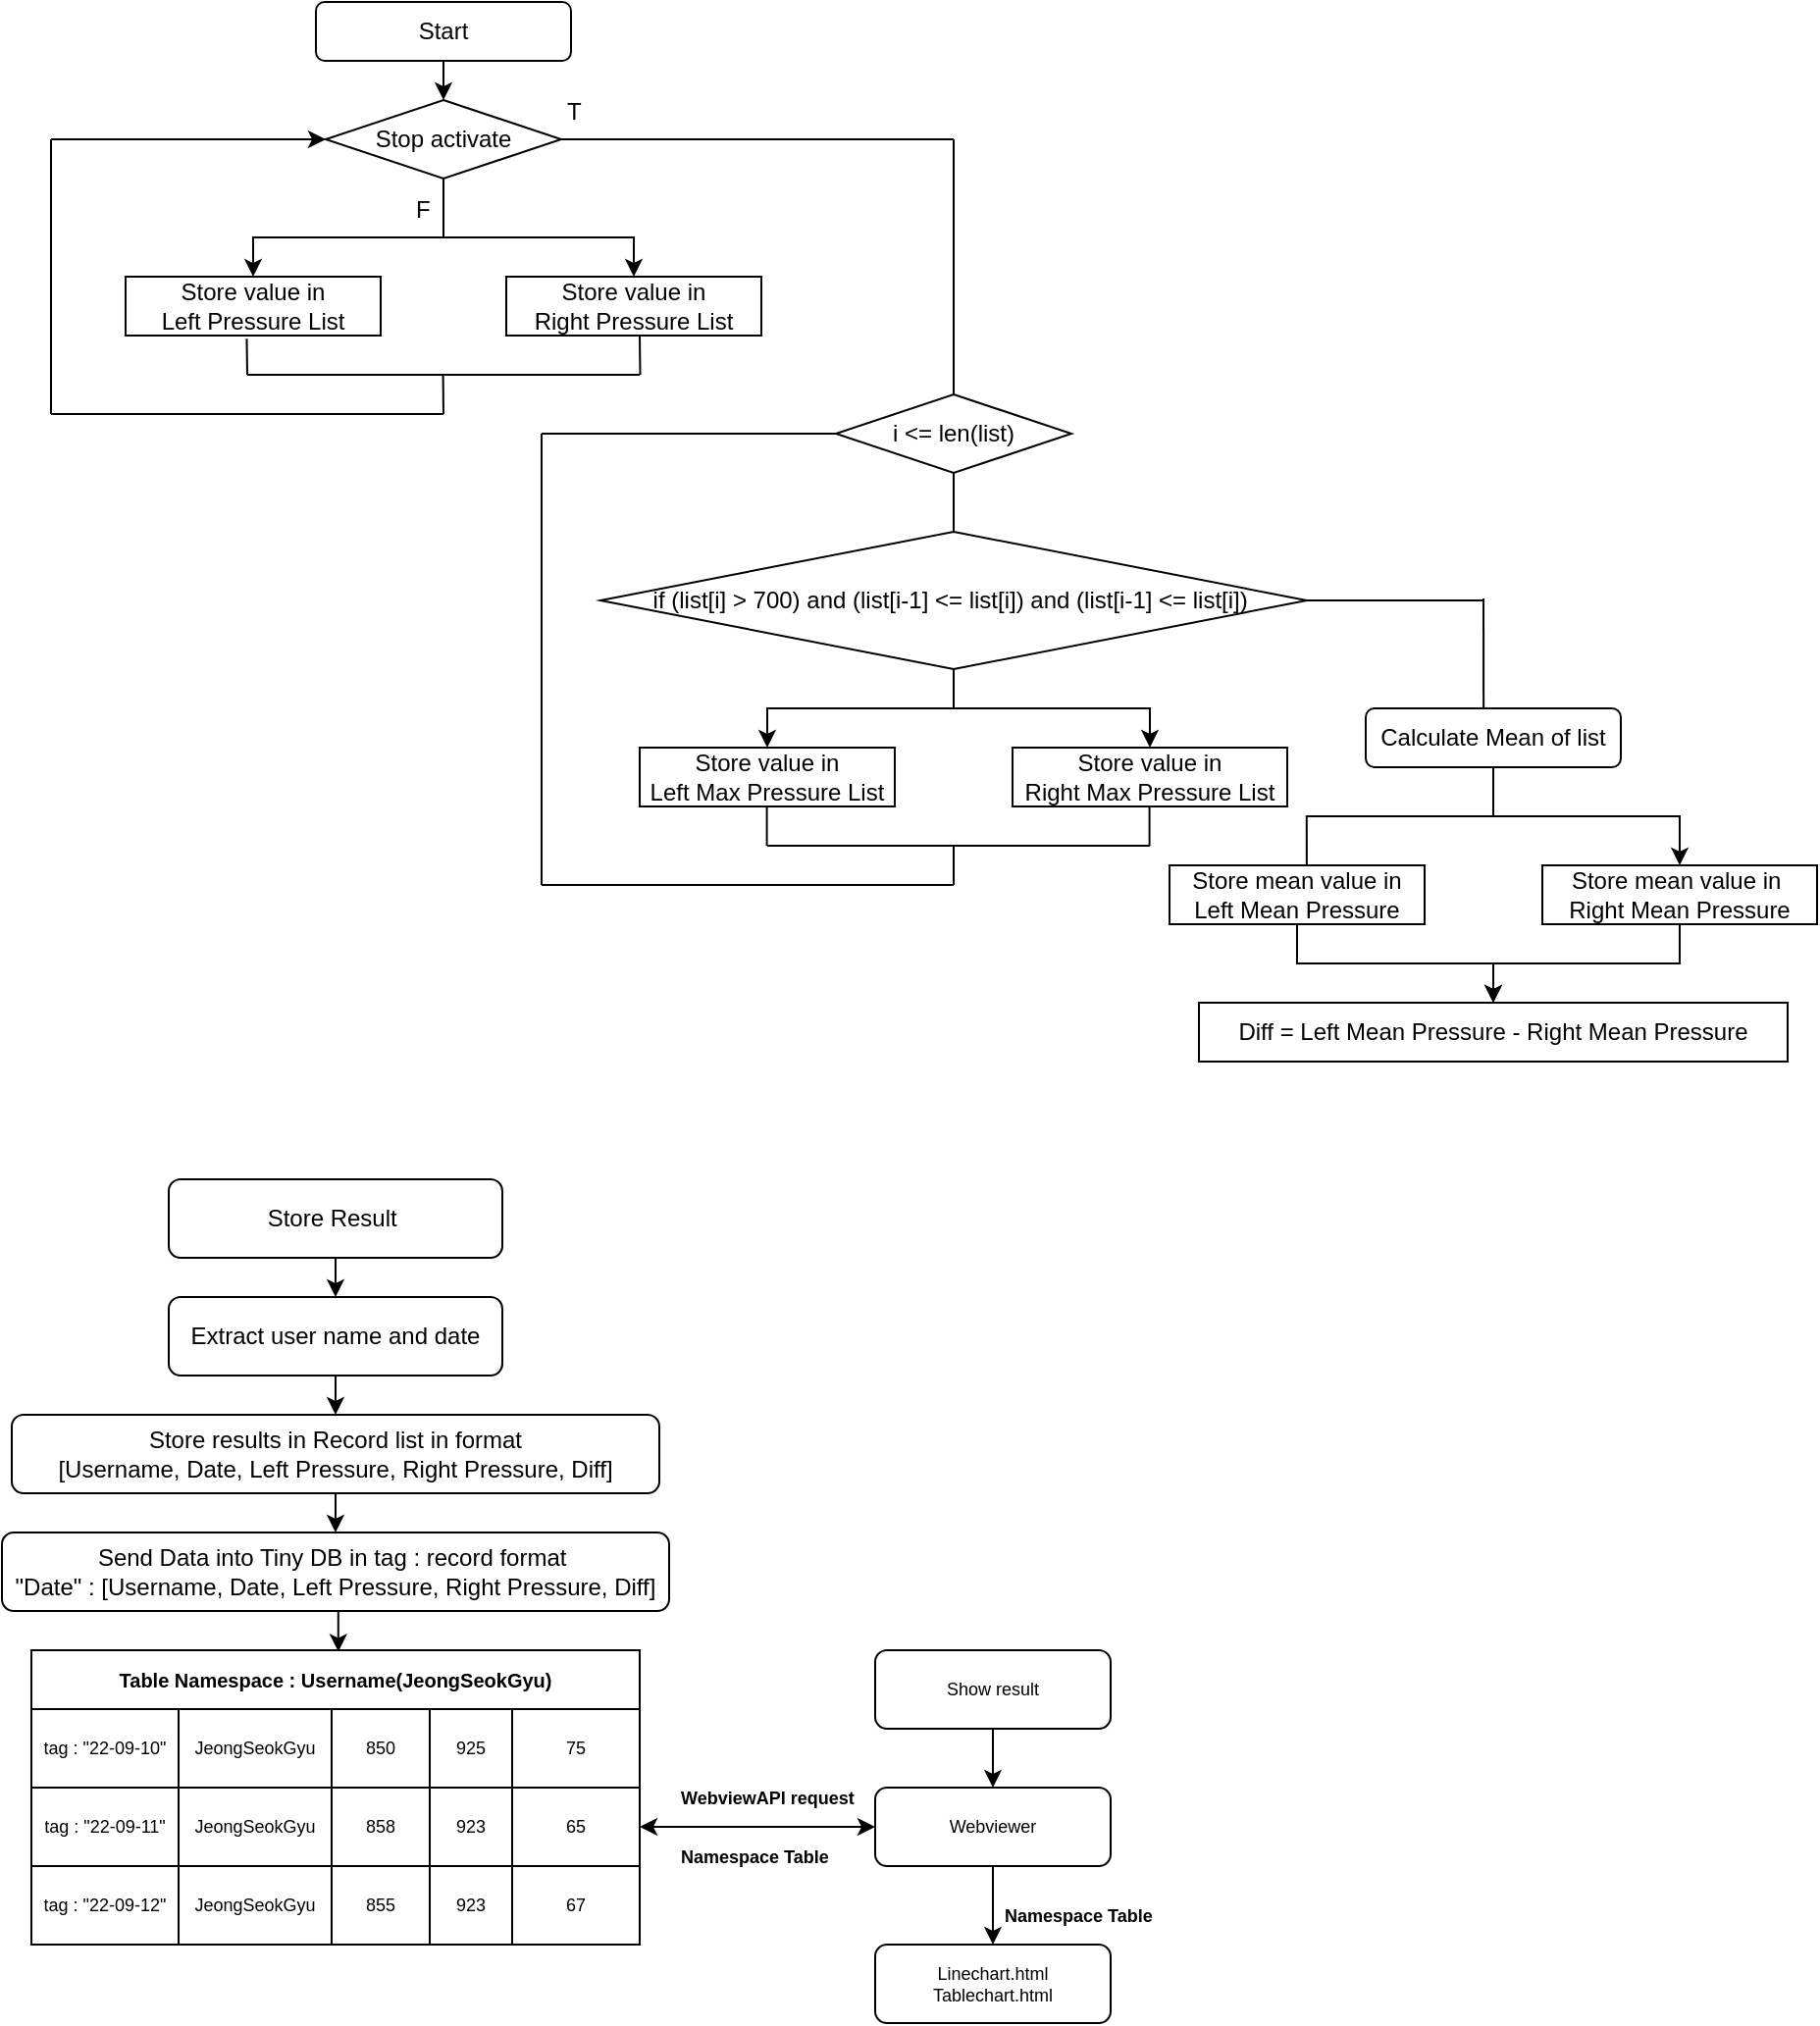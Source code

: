 <mxfile version="20.4.0" type="google"><diagram id="C5RBs43oDa-KdzZeNtuy" name="Page-1"><mxGraphModel grid="1" page="1" gridSize="10" guides="1" tooltips="1" connect="1" arrows="1" fold="1" pageScale="1" pageWidth="827" pageHeight="1169" math="0" shadow="0"><root><mxCell id="WIyWlLk6GJQsqaUBKTNV-0"/><mxCell id="WIyWlLk6GJQsqaUBKTNV-1" parent="WIyWlLk6GJQsqaUBKTNV-0"/><mxCell id="RaQaL58fpoecaa4k7Lys-17" style="edgeStyle=orthogonalEdgeStyle;rounded=0;orthogonalLoop=1;jettySize=auto;html=1;exitX=0.5;exitY=1;exitDx=0;exitDy=0;entryX=0.5;entryY=0;entryDx=0;entryDy=0;" edge="1" parent="WIyWlLk6GJQsqaUBKTNV-1" source="RaQaL58fpoecaa4k7Lys-1" target="RaQaL58fpoecaa4k7Lys-14"><mxGeometry relative="1" as="geometry"/></mxCell><mxCell id="RaQaL58fpoecaa4k7Lys-1" value="Start" style="rounded=1;whiteSpace=wrap;html=1;" vertex="1" parent="WIyWlLk6GJQsqaUBKTNV-1"><mxGeometry x="-555" y="120" width="130" height="30" as="geometry"/></mxCell><mxCell id="RaQaL58fpoecaa4k7Lys-18" style="edgeStyle=orthogonalEdgeStyle;rounded=0;orthogonalLoop=1;jettySize=auto;html=1;exitX=0.5;exitY=1;exitDx=0;exitDy=0;entryX=0.5;entryY=0;entryDx=0;entryDy=0;" edge="1" parent="WIyWlLk6GJQsqaUBKTNV-1" source="RaQaL58fpoecaa4k7Lys-14" target="RaQaL58fpoecaa4k7Lys-15"><mxGeometry relative="1" as="geometry"><Array as="points"><mxPoint x="-490" y="240"/><mxPoint x="-587" y="240"/></Array></mxGeometry></mxCell><mxCell id="RaQaL58fpoecaa4k7Lys-19" style="edgeStyle=orthogonalEdgeStyle;rounded=0;orthogonalLoop=1;jettySize=auto;html=1;exitX=0.5;exitY=1;exitDx=0;exitDy=0;" edge="1" parent="WIyWlLk6GJQsqaUBKTNV-1" source="RaQaL58fpoecaa4k7Lys-14" target="RaQaL58fpoecaa4k7Lys-16"><mxGeometry relative="1" as="geometry"><Array as="points"><mxPoint x="-490" y="240"/><mxPoint x="-393" y="240"/></Array></mxGeometry></mxCell><mxCell id="RaQaL58fpoecaa4k7Lys-14" value="Stop activate" style="rhombus;whiteSpace=wrap;html=1;" vertex="1" parent="WIyWlLk6GJQsqaUBKTNV-1"><mxGeometry x="-550" y="170" width="120" height="40" as="geometry"/></mxCell><mxCell id="RaQaL58fpoecaa4k7Lys-15" value="Store value in &lt;br&gt;Left Pressure List" style="rounded=0;whiteSpace=wrap;html=1;" vertex="1" parent="WIyWlLk6GJQsqaUBKTNV-1"><mxGeometry x="-652" y="260" width="130" height="30" as="geometry"/></mxCell><mxCell id="RaQaL58fpoecaa4k7Lys-16" value="Store value in &lt;br&gt;Right Pressure List" style="rounded=0;whiteSpace=wrap;html=1;" vertex="1" parent="WIyWlLk6GJQsqaUBKTNV-1"><mxGeometry x="-458" y="260" width="130" height="30" as="geometry"/></mxCell><mxCell id="RaQaL58fpoecaa4k7Lys-24" value="" style="endArrow=none;html=1;rounded=0;" edge="1" parent="WIyWlLk6GJQsqaUBKTNV-1"><mxGeometry width="50" height="50" relative="1" as="geometry"><mxPoint x="-690" y="330" as="sourcePoint"/><mxPoint x="-690" y="190" as="targetPoint"/></mxGeometry></mxCell><mxCell id="RaQaL58fpoecaa4k7Lys-26" value="" style="endArrow=classic;html=1;rounded=0;entryX=0;entryY=0.5;entryDx=0;entryDy=0;" edge="1" parent="WIyWlLk6GJQsqaUBKTNV-1" target="RaQaL58fpoecaa4k7Lys-14"><mxGeometry width="50" height="50" relative="1" as="geometry"><mxPoint x="-690" y="190" as="sourcePoint"/><mxPoint x="-640" y="140" as="targetPoint"/></mxGeometry></mxCell><mxCell id="RaQaL58fpoecaa4k7Lys-29" value="" style="endArrow=none;html=1;rounded=0;" edge="1" parent="WIyWlLk6GJQsqaUBKTNV-1"><mxGeometry width="50" height="50" relative="1" as="geometry"><mxPoint x="-690" y="330" as="sourcePoint"/><mxPoint x="-490" y="330" as="targetPoint"/></mxGeometry></mxCell><mxCell id="RaQaL58fpoecaa4k7Lys-30" value="" style="endArrow=none;html=1;rounded=0;" edge="1" parent="WIyWlLk6GJQsqaUBKTNV-1"><mxGeometry width="50" height="50" relative="1" as="geometry"><mxPoint x="-590" y="310" as="sourcePoint"/><mxPoint x="-490" y="310" as="targetPoint"/></mxGeometry></mxCell><mxCell id="RaQaL58fpoecaa4k7Lys-31" value="" style="endArrow=none;html=1;rounded=0;" edge="1" parent="WIyWlLk6GJQsqaUBKTNV-1"><mxGeometry width="50" height="50" relative="1" as="geometry"><mxPoint x="-500" y="310" as="sourcePoint"/><mxPoint x="-390" y="310" as="targetPoint"/></mxGeometry></mxCell><mxCell id="RaQaL58fpoecaa4k7Lys-32" value="" style="endArrow=none;html=1;rounded=0;entryX=0.475;entryY=1.053;entryDx=0;entryDy=0;entryPerimeter=0;" edge="1" parent="WIyWlLk6GJQsqaUBKTNV-1" target="RaQaL58fpoecaa4k7Lys-15"><mxGeometry width="50" height="50" relative="1" as="geometry"><mxPoint x="-590" y="310" as="sourcePoint"/><mxPoint x="-540" y="260" as="targetPoint"/></mxGeometry></mxCell><mxCell id="RaQaL58fpoecaa4k7Lys-33" value="" style="endArrow=none;html=1;rounded=0;entryX=0.475;entryY=1.053;entryDx=0;entryDy=0;entryPerimeter=0;" edge="1" parent="WIyWlLk6GJQsqaUBKTNV-1"><mxGeometry width="50" height="50" relative="1" as="geometry"><mxPoint x="-490" y="330" as="sourcePoint"/><mxPoint x="-490.2" y="310.0" as="targetPoint"/></mxGeometry></mxCell><mxCell id="RaQaL58fpoecaa4k7Lys-34" value="" style="endArrow=none;html=1;rounded=0;" edge="1" parent="WIyWlLk6GJQsqaUBKTNV-1"><mxGeometry width="50" height="50" relative="1" as="geometry"><mxPoint x="-389.75" y="310" as="sourcePoint"/><mxPoint x="-390" y="290" as="targetPoint"/></mxGeometry></mxCell><mxCell id="RaQaL58fpoecaa4k7Lys-35" value="F" style="text;strokeColor=none;fillColor=none;align=left;verticalAlign=middle;spacingLeft=4;spacingRight=4;overflow=hidden;points=[[0,0.5],[1,0.5]];portConstraint=eastwest;rotatable=0;" vertex="1" parent="WIyWlLk6GJQsqaUBKTNV-1"><mxGeometry x="-510" y="210" width="20" height="30" as="geometry"/></mxCell><mxCell id="RaQaL58fpoecaa4k7Lys-37" value="" style="endArrow=none;html=1;rounded=0;" edge="1" parent="WIyWlLk6GJQsqaUBKTNV-1"><mxGeometry width="50" height="50" relative="1" as="geometry"><mxPoint x="-430" y="190" as="sourcePoint"/><mxPoint x="-230" y="190" as="targetPoint"/></mxGeometry></mxCell><mxCell id="RaQaL58fpoecaa4k7Lys-38" value="" style="endArrow=none;html=1;rounded=0;" edge="1" parent="WIyWlLk6GJQsqaUBKTNV-1"><mxGeometry width="50" height="50" relative="1" as="geometry"><mxPoint x="-230" y="320" as="sourcePoint"/><mxPoint x="-230" y="190" as="targetPoint"/></mxGeometry></mxCell><mxCell id="RaQaL58fpoecaa4k7Lys-39" value="i &amp;lt;= len(list)" style="rhombus;whiteSpace=wrap;html=1;" vertex="1" parent="WIyWlLk6GJQsqaUBKTNV-1"><mxGeometry x="-290" y="320" width="120" height="40" as="geometry"/></mxCell><mxCell id="RaQaL58fpoecaa4k7Lys-40" value="" style="endArrow=none;html=1;rounded=0;" edge="1" parent="WIyWlLk6GJQsqaUBKTNV-1"><mxGeometry width="50" height="50" relative="1" as="geometry"><mxPoint x="-230" y="390" as="sourcePoint"/><mxPoint x="-230" y="360" as="targetPoint"/></mxGeometry></mxCell><mxCell id="RaQaL58fpoecaa4k7Lys-45" style="edgeStyle=orthogonalEdgeStyle;rounded=0;orthogonalLoop=1;jettySize=auto;html=1;exitX=0.5;exitY=1;exitDx=0;exitDy=0;entryX=0.5;entryY=0;entryDx=0;entryDy=0;" edge="1" parent="WIyWlLk6GJQsqaUBKTNV-1" source="RaQaL58fpoecaa4k7Lys-41" target="RaQaL58fpoecaa4k7Lys-43"><mxGeometry relative="1" as="geometry"/></mxCell><mxCell id="RaQaL58fpoecaa4k7Lys-46" style="edgeStyle=orthogonalEdgeStyle;rounded=0;orthogonalLoop=1;jettySize=auto;html=1;exitX=0.5;exitY=1;exitDx=0;exitDy=0;entryX=0.5;entryY=0;entryDx=0;entryDy=0;" edge="1" parent="WIyWlLk6GJQsqaUBKTNV-1" source="RaQaL58fpoecaa4k7Lys-41" target="RaQaL58fpoecaa4k7Lys-44"><mxGeometry relative="1" as="geometry"/></mxCell><mxCell id="RaQaL58fpoecaa4k7Lys-41" value="if (list[i] &amp;gt; 700) and (list[i-1] &amp;lt;= list[i]) and (list[i-1] &amp;lt;= list[i])&amp;nbsp;" style="rhombus;whiteSpace=wrap;html=1;" vertex="1" parent="WIyWlLk6GJQsqaUBKTNV-1"><mxGeometry x="-410" y="390" width="360" height="70" as="geometry"/></mxCell><mxCell id="RaQaL58fpoecaa4k7Lys-43" value="Store value in &lt;br&gt;Left Max Pressure List" style="rounded=0;whiteSpace=wrap;html=1;" vertex="1" parent="WIyWlLk6GJQsqaUBKTNV-1"><mxGeometry x="-390" y="500" width="130" height="30" as="geometry"/></mxCell><mxCell id="RaQaL58fpoecaa4k7Lys-44" value="Store value in &lt;br&gt;Right Max Pressure List" style="rounded=0;whiteSpace=wrap;html=1;" vertex="1" parent="WIyWlLk6GJQsqaUBKTNV-1"><mxGeometry x="-200" y="500" width="140" height="30" as="geometry"/></mxCell><mxCell id="RaQaL58fpoecaa4k7Lys-47" value="T" style="text;strokeColor=none;fillColor=none;align=left;verticalAlign=middle;spacingLeft=4;spacingRight=4;overflow=hidden;points=[[0,0.5],[1,0.5]];portConstraint=eastwest;rotatable=0;" vertex="1" parent="WIyWlLk6GJQsqaUBKTNV-1"><mxGeometry x="-433" y="160" width="20" height="30" as="geometry"/></mxCell><mxCell id="RaQaL58fpoecaa4k7Lys-49" value="" style="endArrow=none;html=1;rounded=0;" edge="1" parent="WIyWlLk6GJQsqaUBKTNV-1"><mxGeometry width="50" height="50" relative="1" as="geometry"><mxPoint x="-325.2" y="550" as="sourcePoint"/><mxPoint x="-325.2" y="530" as="targetPoint"/><Array as="points"><mxPoint x="-325.2" y="540"/></Array></mxGeometry></mxCell><mxCell id="RaQaL58fpoecaa4k7Lys-50" value="" style="endArrow=none;html=1;rounded=0;" edge="1" parent="WIyWlLk6GJQsqaUBKTNV-1"><mxGeometry width="50" height="50" relative="1" as="geometry"><mxPoint x="-130.2" y="550" as="sourcePoint"/><mxPoint x="-130.2" y="530" as="targetPoint"/><Array as="points"><mxPoint x="-130.2" y="540"/></Array></mxGeometry></mxCell><mxCell id="RaQaL58fpoecaa4k7Lys-51" value="" style="endArrow=none;html=1;rounded=0;" edge="1" parent="WIyWlLk6GJQsqaUBKTNV-1"><mxGeometry width="50" height="50" relative="1" as="geometry"><mxPoint x="-325" y="550" as="sourcePoint"/><mxPoint x="-130" y="550" as="targetPoint"/></mxGeometry></mxCell><mxCell id="RaQaL58fpoecaa4k7Lys-52" value="" style="endArrow=none;html=1;rounded=0;" edge="1" parent="WIyWlLk6GJQsqaUBKTNV-1"><mxGeometry width="50" height="50" relative="1" as="geometry"><mxPoint x="-230" y="570" as="sourcePoint"/><mxPoint x="-230" y="550" as="targetPoint"/></mxGeometry></mxCell><mxCell id="RaQaL58fpoecaa4k7Lys-53" value="" style="endArrow=none;html=1;rounded=0;" edge="1" parent="WIyWlLk6GJQsqaUBKTNV-1"><mxGeometry width="50" height="50" relative="1" as="geometry"><mxPoint x="-440" y="570" as="sourcePoint"/><mxPoint x="-230" y="570" as="targetPoint"/></mxGeometry></mxCell><mxCell id="RaQaL58fpoecaa4k7Lys-54" value="" style="endArrow=none;html=1;rounded=0;" edge="1" parent="WIyWlLk6GJQsqaUBKTNV-1"><mxGeometry width="50" height="50" relative="1" as="geometry"><mxPoint x="-440" y="570" as="sourcePoint"/><mxPoint x="-440" y="340" as="targetPoint"/></mxGeometry></mxCell><mxCell id="RaQaL58fpoecaa4k7Lys-55" value="" style="endArrow=none;html=1;rounded=0;entryX=0;entryY=0.5;entryDx=0;entryDy=0;" edge="1" parent="WIyWlLk6GJQsqaUBKTNV-1" target="RaQaL58fpoecaa4k7Lys-39"><mxGeometry width="50" height="50" relative="1" as="geometry"><mxPoint x="-440" y="340" as="sourcePoint"/><mxPoint x="-390" y="290" as="targetPoint"/></mxGeometry></mxCell><mxCell id="RaQaL58fpoecaa4k7Lys-57" value="" style="endArrow=none;html=1;rounded=0;exitX=1;exitY=0.5;exitDx=0;exitDy=0;" edge="1" parent="WIyWlLk6GJQsqaUBKTNV-1" source="RaQaL58fpoecaa4k7Lys-41"><mxGeometry width="50" height="50" relative="1" as="geometry"><mxPoint x="-70" y="424.86" as="sourcePoint"/><mxPoint x="40" y="425" as="targetPoint"/></mxGeometry></mxCell><mxCell id="RaQaL58fpoecaa4k7Lys-64" style="edgeStyle=orthogonalEdgeStyle;rounded=0;orthogonalLoop=1;jettySize=auto;html=1;exitX=0.5;exitY=1;exitDx=0;exitDy=0;entryX=0.538;entryY=0.333;entryDx=0;entryDy=0;entryPerimeter=0;" edge="1" parent="WIyWlLk6GJQsqaUBKTNV-1" source="RaQaL58fpoecaa4k7Lys-58" target="RaQaL58fpoecaa4k7Lys-60"><mxGeometry relative="1" as="geometry"><Array as="points"><mxPoint x="45" y="535"/><mxPoint x="-50" y="535"/></Array></mxGeometry></mxCell><mxCell id="RaQaL58fpoecaa4k7Lys-65" style="edgeStyle=orthogonalEdgeStyle;rounded=0;orthogonalLoop=1;jettySize=auto;html=1;exitX=0.5;exitY=1;exitDx=0;exitDy=0;entryX=0.5;entryY=0;entryDx=0;entryDy=0;" edge="1" parent="WIyWlLk6GJQsqaUBKTNV-1" source="RaQaL58fpoecaa4k7Lys-58" target="RaQaL58fpoecaa4k7Lys-61"><mxGeometry relative="1" as="geometry"/></mxCell><mxCell id="RaQaL58fpoecaa4k7Lys-58" value="Calculate Mean of list" style="rounded=1;whiteSpace=wrap;html=1;" vertex="1" parent="WIyWlLk6GJQsqaUBKTNV-1"><mxGeometry x="-20" y="480" width="130" height="30" as="geometry"/></mxCell><mxCell id="RaQaL58fpoecaa4k7Lys-59" value="" style="endArrow=none;html=1;rounded=0;exitX=0.462;exitY=0;exitDx=0;exitDy=0;exitPerimeter=0;" edge="1" parent="WIyWlLk6GJQsqaUBKTNV-1" source="RaQaL58fpoecaa4k7Lys-58"><mxGeometry width="50" height="50" relative="1" as="geometry"><mxPoint x="40" y="470" as="sourcePoint"/><mxPoint x="40" y="424" as="targetPoint"/></mxGeometry></mxCell><mxCell id="RaQaL58fpoecaa4k7Lys-68" style="edgeStyle=orthogonalEdgeStyle;rounded=0;orthogonalLoop=1;jettySize=auto;html=1;exitX=0.5;exitY=1;exitDx=0;exitDy=0;" edge="1" parent="WIyWlLk6GJQsqaUBKTNV-1" source="RaQaL58fpoecaa4k7Lys-60" target="RaQaL58fpoecaa4k7Lys-67"><mxGeometry relative="1" as="geometry"/></mxCell><mxCell id="RaQaL58fpoecaa4k7Lys-60" value="Store mean value in&lt;br&gt;Left Mean Pressure" style="rounded=0;whiteSpace=wrap;html=1;" vertex="1" parent="WIyWlLk6GJQsqaUBKTNV-1"><mxGeometry x="-120" y="560" width="130" height="30" as="geometry"/></mxCell><mxCell id="RaQaL58fpoecaa4k7Lys-69" style="edgeStyle=orthogonalEdgeStyle;rounded=0;orthogonalLoop=1;jettySize=auto;html=1;exitX=0.5;exitY=1;exitDx=0;exitDy=0;entryX=0.5;entryY=0;entryDx=0;entryDy=0;" edge="1" parent="WIyWlLk6GJQsqaUBKTNV-1" source="RaQaL58fpoecaa4k7Lys-61" target="RaQaL58fpoecaa4k7Lys-67"><mxGeometry relative="1" as="geometry"/></mxCell><mxCell id="RaQaL58fpoecaa4k7Lys-61" value="Store mean value in&amp;nbsp;&lt;br&gt;Right Mean Pressure" style="rounded=0;whiteSpace=wrap;html=1;" vertex="1" parent="WIyWlLk6GJQsqaUBKTNV-1"><mxGeometry x="70" y="560" width="140" height="30" as="geometry"/></mxCell><mxCell id="RaQaL58fpoecaa4k7Lys-67" value="Diff = Left Mean Pressure - Right Mean Pressure" style="rounded=0;whiteSpace=wrap;html=1;" vertex="1" parent="WIyWlLk6GJQsqaUBKTNV-1"><mxGeometry x="-105" y="630" width="300" height="30" as="geometry"/></mxCell><mxCell id="zGmAkVm0yQ4UwdFngNpJ-0" style="edgeStyle=orthogonalEdgeStyle;rounded=0;orthogonalLoop=1;jettySize=auto;html=1;exitX=0.5;exitY=1;exitDx=0;exitDy=0;entryX=0.5;entryY=0;entryDx=0;entryDy=0;" edge="1" parent="WIyWlLk6GJQsqaUBKTNV-1" source="RaQaL58fpoecaa4k7Lys-70" target="RaQaL58fpoecaa4k7Lys-71"><mxGeometry relative="1" as="geometry"/></mxCell><mxCell id="RaQaL58fpoecaa4k7Lys-70" value="Store Result&amp;nbsp;" style="rounded=1;whiteSpace=wrap;html=1;" vertex="1" parent="WIyWlLk6GJQsqaUBKTNV-1"><mxGeometry x="-630" y="720" width="170" height="40" as="geometry"/></mxCell><mxCell id="zGmAkVm0yQ4UwdFngNpJ-1" style="edgeStyle=orthogonalEdgeStyle;rounded=0;orthogonalLoop=1;jettySize=auto;html=1;exitX=0.5;exitY=1;exitDx=0;exitDy=0;entryX=0.5;entryY=0;entryDx=0;entryDy=0;" edge="1" parent="WIyWlLk6GJQsqaUBKTNV-1" source="RaQaL58fpoecaa4k7Lys-71" target="RaQaL58fpoecaa4k7Lys-72"><mxGeometry relative="1" as="geometry"/></mxCell><mxCell id="RaQaL58fpoecaa4k7Lys-71" value="Extract user name and date" style="rounded=1;whiteSpace=wrap;html=1;" vertex="1" parent="WIyWlLk6GJQsqaUBKTNV-1"><mxGeometry x="-630" y="780" width="170" height="40" as="geometry"/></mxCell><mxCell id="zGmAkVm0yQ4UwdFngNpJ-16" style="edgeStyle=orthogonalEdgeStyle;rounded=0;orthogonalLoop=1;jettySize=auto;html=1;exitX=0.5;exitY=1;exitDx=0;exitDy=0;entryX=0.5;entryY=0;entryDx=0;entryDy=0;" edge="1" parent="WIyWlLk6GJQsqaUBKTNV-1" source="RaQaL58fpoecaa4k7Lys-72" target="zGmAkVm0yQ4UwdFngNpJ-15"><mxGeometry relative="1" as="geometry"/></mxCell><mxCell id="RaQaL58fpoecaa4k7Lys-72" value="Store results in Record list in format &lt;br&gt;[Username, Date, Left Pressure, Right Pressure, Diff]" style="rounded=1;whiteSpace=wrap;html=1;" vertex="1" parent="WIyWlLk6GJQsqaUBKTNV-1"><mxGeometry x="-710" y="840" width="330" height="40" as="geometry"/></mxCell><mxCell id="zGmAkVm0yQ4UwdFngNpJ-17" style="edgeStyle=orthogonalEdgeStyle;rounded=0;orthogonalLoop=1;jettySize=auto;html=1;exitX=0.5;exitY=1;exitDx=0;exitDy=0;entryX=0.48;entryY=0.003;entryDx=0;entryDy=0;entryPerimeter=0;" edge="1" parent="WIyWlLk6GJQsqaUBKTNV-1" source="zGmAkVm0yQ4UwdFngNpJ-15"><mxGeometry relative="1" as="geometry"><mxPoint x="-543.6" y="960.69" as="targetPoint"/></mxGeometry></mxCell><mxCell id="zGmAkVm0yQ4UwdFngNpJ-15" value="Send Data into Tiny DB in tag : record format&amp;nbsp;&lt;br&gt;&quot;Date&quot; : [Username, Date, Left Pressure, Right Pressure, Diff]" style="rounded=1;whiteSpace=wrap;html=1;" vertex="1" parent="WIyWlLk6GJQsqaUBKTNV-1"><mxGeometry x="-715" y="900" width="340" height="40" as="geometry"/></mxCell><mxCell id="zGmAkVm0yQ4UwdFngNpJ-26" value="Table Namespace : Username(JeongSeokGyu)" style="shape=table;startSize=30;container=1;collapsible=0;childLayout=tableLayout;fontStyle=1;align=center;fontSize=10;" vertex="1" parent="WIyWlLk6GJQsqaUBKTNV-1"><mxGeometry x="-700" y="960" width="310" height="150" as="geometry"/></mxCell><mxCell id="zGmAkVm0yQ4UwdFngNpJ-27" value="" style="shape=tableRow;horizontal=0;startSize=0;swimlaneHead=0;swimlaneBody=0;top=0;left=0;bottom=0;right=0;collapsible=0;dropTarget=0;fillColor=none;points=[[0,0.5],[1,0.5]];portConstraint=eastwest;fontSize=9;" vertex="1" parent="zGmAkVm0yQ4UwdFngNpJ-26"><mxGeometry y="30" width="310" height="40" as="geometry"/></mxCell><mxCell id="zGmAkVm0yQ4UwdFngNpJ-28" value="tag : &quot;22-09-10&quot;" style="shape=partialRectangle;html=1;whiteSpace=wrap;connectable=0;fillColor=none;top=0;left=0;bottom=0;right=0;overflow=hidden;fontSize=9;" vertex="1" parent="zGmAkVm0yQ4UwdFngNpJ-27"><mxGeometry width="75" height="40" as="geometry"><mxRectangle width="75" height="40" as="alternateBounds"/></mxGeometry></mxCell><mxCell id="zGmAkVm0yQ4UwdFngNpJ-29" value="JeongSeokGyu" style="shape=partialRectangle;html=1;whiteSpace=wrap;connectable=0;fillColor=none;top=0;left=0;bottom=0;right=0;overflow=hidden;fontSize=9;" vertex="1" parent="zGmAkVm0yQ4UwdFngNpJ-27"><mxGeometry x="75" width="78" height="40" as="geometry"><mxRectangle width="78" height="40" as="alternateBounds"/></mxGeometry></mxCell><mxCell id="zGmAkVm0yQ4UwdFngNpJ-30" value="850" style="shape=partialRectangle;html=1;whiteSpace=wrap;connectable=0;fillColor=none;top=0;left=0;bottom=0;right=0;overflow=hidden;fontSize=9;" vertex="1" parent="zGmAkVm0yQ4UwdFngNpJ-27"><mxGeometry x="153" width="50" height="40" as="geometry"><mxRectangle width="50" height="40" as="alternateBounds"/></mxGeometry></mxCell><mxCell id="zGmAkVm0yQ4UwdFngNpJ-39" value="925" style="shape=partialRectangle;html=1;whiteSpace=wrap;connectable=0;fillColor=none;top=0;left=0;bottom=0;right=0;overflow=hidden;fontSize=9;" vertex="1" parent="zGmAkVm0yQ4UwdFngNpJ-27"><mxGeometry x="203" width="42" height="40" as="geometry"><mxRectangle width="42" height="40" as="alternateBounds"/></mxGeometry></mxCell><mxCell id="zGmAkVm0yQ4UwdFngNpJ-42" value="75" style="shape=partialRectangle;html=1;whiteSpace=wrap;connectable=0;fillColor=none;top=0;left=0;bottom=0;right=0;overflow=hidden;fontSize=9;" vertex="1" parent="zGmAkVm0yQ4UwdFngNpJ-27"><mxGeometry x="245" width="65" height="40" as="geometry"><mxRectangle width="65" height="40" as="alternateBounds"/></mxGeometry></mxCell><mxCell id="zGmAkVm0yQ4UwdFngNpJ-31" value="" style="shape=tableRow;horizontal=0;startSize=0;swimlaneHead=0;swimlaneBody=0;top=0;left=0;bottom=0;right=0;collapsible=0;dropTarget=0;fillColor=none;points=[[0,0.5],[1,0.5]];portConstraint=eastwest;fontSize=9;" vertex="1" parent="zGmAkVm0yQ4UwdFngNpJ-26"><mxGeometry y="70" width="310" height="40" as="geometry"/></mxCell><mxCell id="zGmAkVm0yQ4UwdFngNpJ-32" value="tag : &quot;22-09-11&quot;" style="shape=partialRectangle;html=1;whiteSpace=wrap;connectable=0;fillColor=none;top=0;left=0;bottom=0;right=0;overflow=hidden;fontSize=9;" vertex="1" parent="zGmAkVm0yQ4UwdFngNpJ-31"><mxGeometry width="75" height="40" as="geometry"><mxRectangle width="75" height="40" as="alternateBounds"/></mxGeometry></mxCell><mxCell id="zGmAkVm0yQ4UwdFngNpJ-33" value="JeongSeokGyu" style="shape=partialRectangle;html=1;whiteSpace=wrap;connectable=0;fillColor=none;top=0;left=0;bottom=0;right=0;overflow=hidden;fontSize=9;" vertex="1" parent="zGmAkVm0yQ4UwdFngNpJ-31"><mxGeometry x="75" width="78" height="40" as="geometry"><mxRectangle width="78" height="40" as="alternateBounds"/></mxGeometry></mxCell><mxCell id="zGmAkVm0yQ4UwdFngNpJ-34" value="858" style="shape=partialRectangle;html=1;whiteSpace=wrap;connectable=0;fillColor=none;top=0;left=0;bottom=0;right=0;overflow=hidden;fontSize=9;" vertex="1" parent="zGmAkVm0yQ4UwdFngNpJ-31"><mxGeometry x="153" width="50" height="40" as="geometry"><mxRectangle width="50" height="40" as="alternateBounds"/></mxGeometry></mxCell><mxCell id="zGmAkVm0yQ4UwdFngNpJ-40" value="923" style="shape=partialRectangle;html=1;whiteSpace=wrap;connectable=0;fillColor=none;top=0;left=0;bottom=0;right=0;overflow=hidden;fontSize=9;" vertex="1" parent="zGmAkVm0yQ4UwdFngNpJ-31"><mxGeometry x="203" width="42" height="40" as="geometry"><mxRectangle width="42" height="40" as="alternateBounds"/></mxGeometry></mxCell><mxCell id="zGmAkVm0yQ4UwdFngNpJ-43" value="65" style="shape=partialRectangle;html=1;whiteSpace=wrap;connectable=0;fillColor=none;top=0;left=0;bottom=0;right=0;overflow=hidden;fontSize=9;" vertex="1" parent="zGmAkVm0yQ4UwdFngNpJ-31"><mxGeometry x="245" width="65" height="40" as="geometry"><mxRectangle width="65" height="40" as="alternateBounds"/></mxGeometry></mxCell><mxCell id="zGmAkVm0yQ4UwdFngNpJ-35" value="" style="shape=tableRow;horizontal=0;startSize=0;swimlaneHead=0;swimlaneBody=0;top=0;left=0;bottom=0;right=0;collapsible=0;dropTarget=0;fillColor=none;points=[[0,0.5],[1,0.5]];portConstraint=eastwest;fontSize=9;" vertex="1" parent="zGmAkVm0yQ4UwdFngNpJ-26"><mxGeometry y="110" width="310" height="40" as="geometry"/></mxCell><mxCell id="zGmAkVm0yQ4UwdFngNpJ-36" value="tag : &quot;22-09-12&quot;" style="shape=partialRectangle;html=1;whiteSpace=wrap;connectable=0;fillColor=none;top=0;left=0;bottom=0;right=0;overflow=hidden;fontSize=9;" vertex="1" parent="zGmAkVm0yQ4UwdFngNpJ-35"><mxGeometry width="75" height="40" as="geometry"><mxRectangle width="75" height="40" as="alternateBounds"/></mxGeometry></mxCell><mxCell id="zGmAkVm0yQ4UwdFngNpJ-37" value="JeongSeokGyu" style="shape=partialRectangle;html=1;whiteSpace=wrap;connectable=0;fillColor=none;top=0;left=0;bottom=0;right=0;overflow=hidden;fontSize=9;" vertex="1" parent="zGmAkVm0yQ4UwdFngNpJ-35"><mxGeometry x="75" width="78" height="40" as="geometry"><mxRectangle width="78" height="40" as="alternateBounds"/></mxGeometry></mxCell><mxCell id="zGmAkVm0yQ4UwdFngNpJ-38" value="855" style="shape=partialRectangle;html=1;whiteSpace=wrap;connectable=0;fillColor=none;top=0;left=0;bottom=0;right=0;overflow=hidden;fontSize=9;" vertex="1" parent="zGmAkVm0yQ4UwdFngNpJ-35"><mxGeometry x="153" width="50" height="40" as="geometry"><mxRectangle width="50" height="40" as="alternateBounds"/></mxGeometry></mxCell><mxCell id="zGmAkVm0yQ4UwdFngNpJ-41" value="923" style="shape=partialRectangle;html=1;whiteSpace=wrap;connectable=0;fillColor=none;top=0;left=0;bottom=0;right=0;overflow=hidden;fontSize=9;" vertex="1" parent="zGmAkVm0yQ4UwdFngNpJ-35"><mxGeometry x="203" width="42" height="40" as="geometry"><mxRectangle width="42" height="40" as="alternateBounds"/></mxGeometry></mxCell><mxCell id="zGmAkVm0yQ4UwdFngNpJ-44" value="67" style="shape=partialRectangle;html=1;whiteSpace=wrap;connectable=0;fillColor=none;top=0;left=0;bottom=0;right=0;overflow=hidden;fontSize=9;" vertex="1" parent="zGmAkVm0yQ4UwdFngNpJ-35"><mxGeometry x="245" width="65" height="40" as="geometry"><mxRectangle width="65" height="40" as="alternateBounds"/></mxGeometry></mxCell><mxCell id="zGmAkVm0yQ4UwdFngNpJ-48" value="" style="endArrow=classic;startArrow=classic;html=1;rounded=0;fontSize=9;" edge="1" parent="WIyWlLk6GJQsqaUBKTNV-1"><mxGeometry width="50" height="50" relative="1" as="geometry"><mxPoint x="-390" y="1050" as="sourcePoint"/><mxPoint x="-270" y="1050" as="targetPoint"/></mxGeometry></mxCell><mxCell id="zGmAkVm0yQ4UwdFngNpJ-49" value="WebviewAPI request" style="text;strokeColor=none;fillColor=none;align=left;verticalAlign=middle;spacingLeft=4;spacingRight=4;overflow=hidden;points=[[0,0.5],[1,0.5]];portConstraint=eastwest;rotatable=0;fontSize=9;fontStyle=1" vertex="1" parent="WIyWlLk6GJQsqaUBKTNV-1"><mxGeometry x="-375" y="1020" width="100" height="30" as="geometry"/></mxCell><mxCell id="zGmAkVm0yQ4UwdFngNpJ-50" value="Namespace Table" style="text;strokeColor=none;fillColor=none;align=left;verticalAlign=middle;spacingLeft=4;spacingRight=4;overflow=hidden;points=[[0,0.5],[1,0.5]];portConstraint=eastwest;rotatable=0;fontSize=9;fontStyle=1" vertex="1" parent="WIyWlLk6GJQsqaUBKTNV-1"><mxGeometry x="-375" y="1050" width="100" height="30" as="geometry"/></mxCell><mxCell id="zGmAkVm0yQ4UwdFngNpJ-54" style="edgeStyle=orthogonalEdgeStyle;rounded=0;orthogonalLoop=1;jettySize=auto;html=1;exitX=0.5;exitY=1;exitDx=0;exitDy=0;entryX=0.5;entryY=0;entryDx=0;entryDy=0;fontSize=9;" edge="1" parent="WIyWlLk6GJQsqaUBKTNV-1" source="zGmAkVm0yQ4UwdFngNpJ-51" target="zGmAkVm0yQ4UwdFngNpJ-53"><mxGeometry relative="1" as="geometry"/></mxCell><mxCell id="zGmAkVm0yQ4UwdFngNpJ-51" value="Webviewer" style="rounded=1;whiteSpace=wrap;html=1;fontSize=9;" vertex="1" parent="WIyWlLk6GJQsqaUBKTNV-1"><mxGeometry x="-270" y="1030" width="120" height="40" as="geometry"/></mxCell><mxCell id="zGmAkVm0yQ4UwdFngNpJ-53" value="Linechart.html Tablechart.html" style="rounded=1;whiteSpace=wrap;html=1;fontSize=9;" vertex="1" parent="WIyWlLk6GJQsqaUBKTNV-1"><mxGeometry x="-270" y="1110" width="120" height="40" as="geometry"/></mxCell><mxCell id="zGmAkVm0yQ4UwdFngNpJ-55" value="Namespace Table" style="text;strokeColor=none;fillColor=none;align=left;verticalAlign=middle;spacingLeft=4;spacingRight=4;overflow=hidden;points=[[0,0.5],[1,0.5]];portConstraint=eastwest;rotatable=0;fontSize=9;fontStyle=1" vertex="1" parent="WIyWlLk6GJQsqaUBKTNV-1"><mxGeometry x="-210" y="1080" width="100" height="30" as="geometry"/></mxCell><mxCell id="zGmAkVm0yQ4UwdFngNpJ-58" style="edgeStyle=orthogonalEdgeStyle;rounded=0;orthogonalLoop=1;jettySize=auto;html=1;exitX=0.5;exitY=1;exitDx=0;exitDy=0;entryX=0.5;entryY=0;entryDx=0;entryDy=0;fontSize=9;" edge="1" parent="WIyWlLk6GJQsqaUBKTNV-1" source="zGmAkVm0yQ4UwdFngNpJ-57" target="zGmAkVm0yQ4UwdFngNpJ-51"><mxGeometry relative="1" as="geometry"/></mxCell><mxCell id="zGmAkVm0yQ4UwdFngNpJ-57" value="Show result" style="rounded=1;whiteSpace=wrap;html=1;fontSize=9;" vertex="1" parent="WIyWlLk6GJQsqaUBKTNV-1"><mxGeometry x="-270" y="960" width="120" height="40" as="geometry"/></mxCell></root></mxGraphModel></diagram></mxfile>